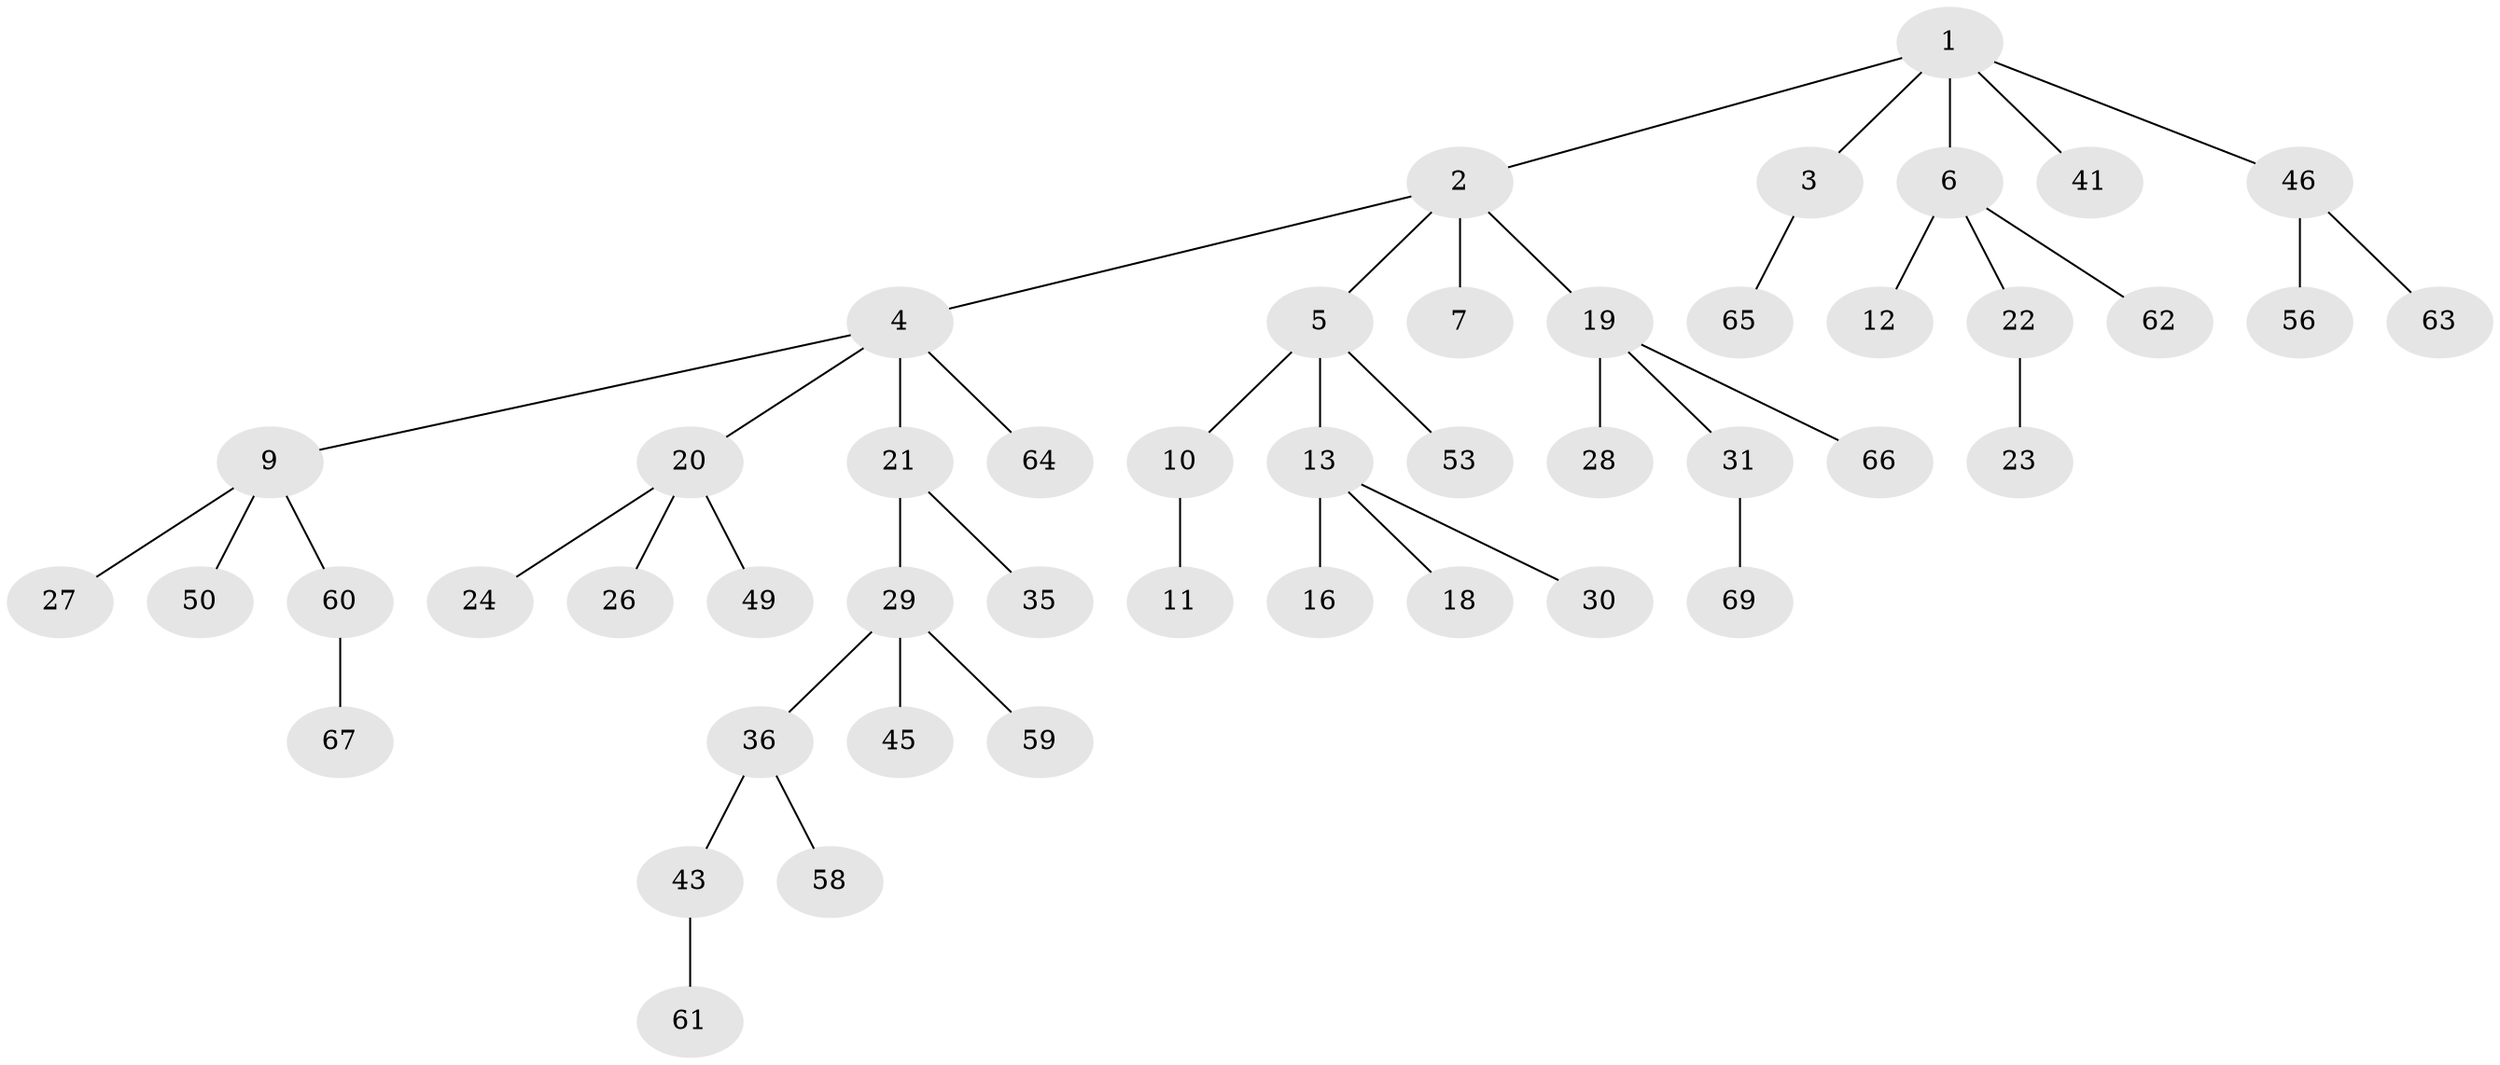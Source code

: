 // Generated by graph-tools (version 1.1) at 2025/52/02/27/25 19:52:10]
// undirected, 47 vertices, 46 edges
graph export_dot {
graph [start="1"]
  node [color=gray90,style=filled];
  1 [super="+37"];
  2 [super="+8"];
  3 [super="+47"];
  4 [super="+15"];
  5 [super="+14"];
  6 [super="+55"];
  7 [super="+42"];
  9 [super="+17"];
  10;
  11 [super="+33"];
  12;
  13 [super="+70"];
  16 [super="+32"];
  18 [super="+34"];
  19 [super="+25"];
  20 [super="+48"];
  21 [super="+38"];
  22;
  23 [super="+44"];
  24;
  26 [super="+52"];
  27 [super="+71"];
  28 [super="+54"];
  29 [super="+40"];
  30;
  31 [super="+39"];
  35;
  36 [super="+68"];
  41;
  43 [super="+57"];
  45;
  46 [super="+51"];
  49;
  50;
  53;
  56;
  58;
  59;
  60 [super="+72"];
  61;
  62;
  63;
  64;
  65;
  66;
  67;
  69;
  1 -- 2;
  1 -- 3;
  1 -- 6;
  1 -- 46;
  1 -- 41;
  2 -- 4;
  2 -- 5;
  2 -- 7;
  2 -- 19;
  3 -- 65;
  4 -- 9;
  4 -- 20;
  4 -- 21;
  4 -- 64;
  5 -- 10;
  5 -- 13;
  5 -- 53;
  6 -- 12;
  6 -- 22;
  6 -- 62;
  9 -- 60;
  9 -- 50;
  9 -- 27;
  10 -- 11;
  13 -- 16;
  13 -- 18;
  13 -- 30;
  19 -- 31;
  19 -- 66;
  19 -- 28;
  20 -- 24;
  20 -- 26;
  20 -- 49;
  21 -- 29;
  21 -- 35;
  22 -- 23;
  29 -- 36;
  29 -- 59;
  29 -- 45;
  31 -- 69;
  36 -- 43;
  36 -- 58;
  43 -- 61;
  46 -- 56;
  46 -- 63;
  60 -- 67;
}
